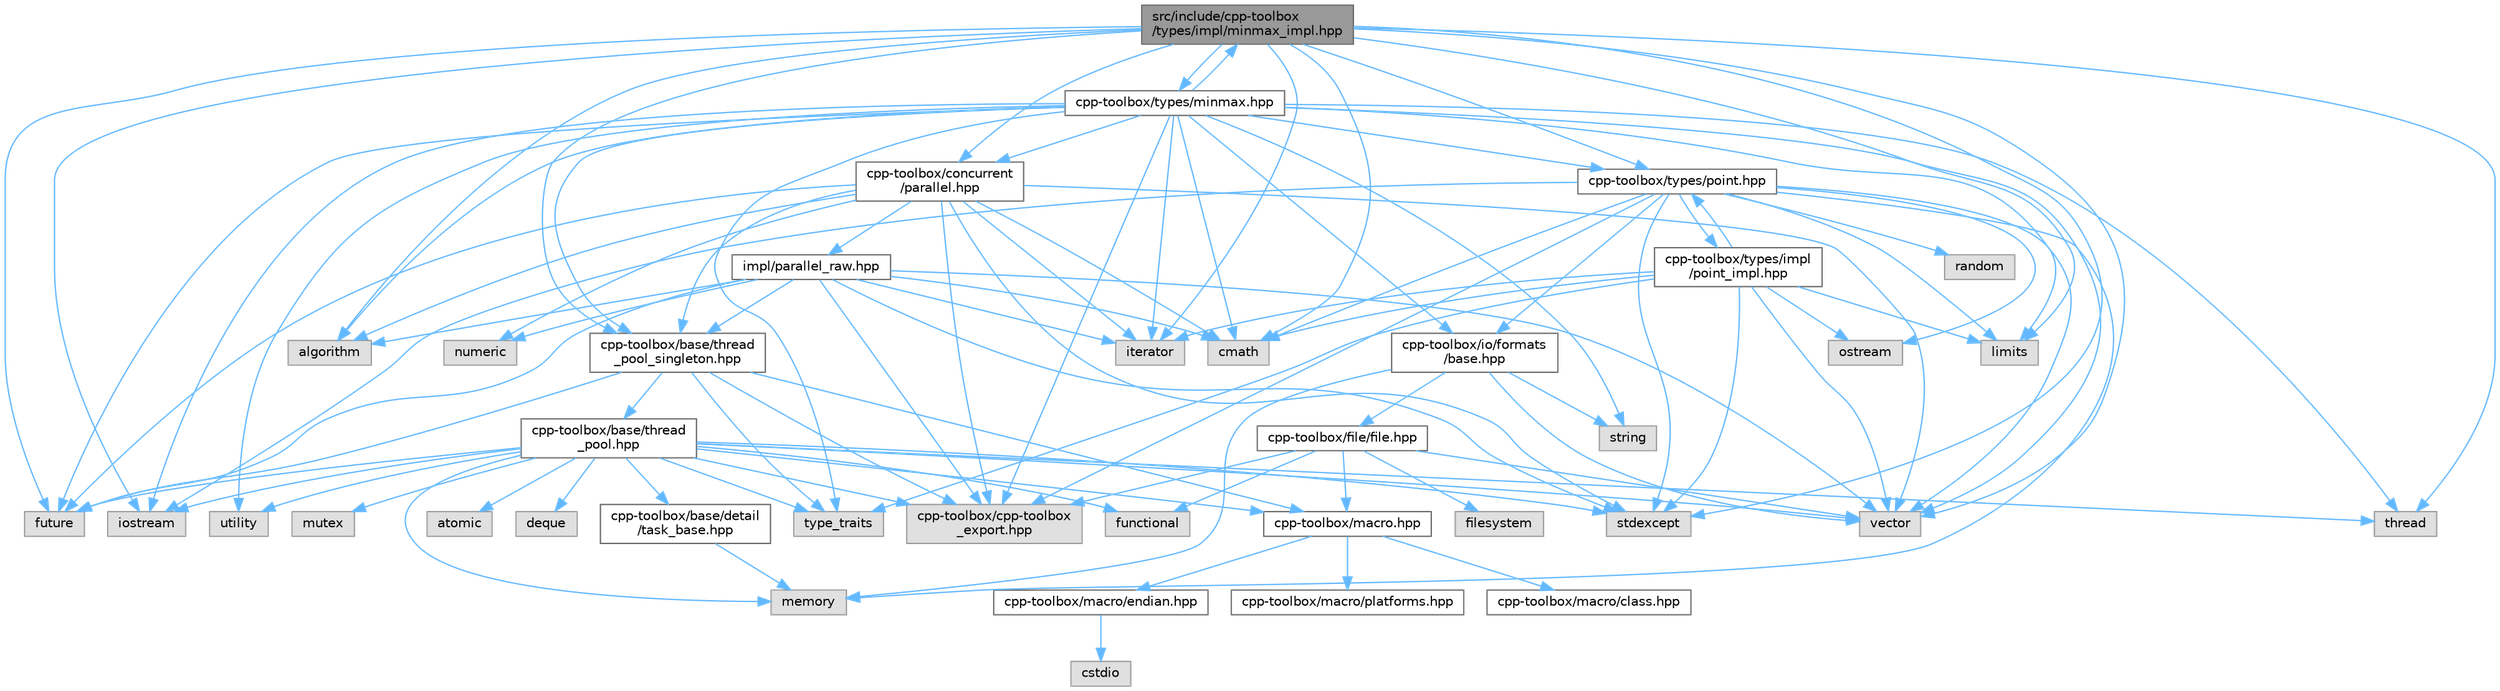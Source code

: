 digraph "src/include/cpp-toolbox/types/impl/minmax_impl.hpp"
{
 // LATEX_PDF_SIZE
  bgcolor="transparent";
  edge [fontname=Helvetica,fontsize=10,labelfontname=Helvetica,labelfontsize=10];
  node [fontname=Helvetica,fontsize=10,shape=box,height=0.2,width=0.4];
  Node1 [id="Node000001",label="src/include/cpp-toolbox\l/types/impl/minmax_impl.hpp",height=0.2,width=0.4,color="gray40", fillcolor="grey60", style="filled", fontcolor="black",tooltip=" "];
  Node1 -> Node2 [id="edge1_Node000001_Node000002",color="steelblue1",style="solid",tooltip=" "];
  Node2 [id="Node000002",label="cpp-toolbox/types/minmax.hpp",height=0.2,width=0.4,color="grey40", fillcolor="white", style="filled",URL="$minmax_8hpp.html",tooltip=" "];
  Node2 -> Node3 [id="edge2_Node000002_Node000003",color="steelblue1",style="solid",tooltip=" "];
  Node3 [id="Node000003",label="algorithm",height=0.2,width=0.4,color="grey60", fillcolor="#E0E0E0", style="filled",tooltip=" "];
  Node2 -> Node4 [id="edge3_Node000002_Node000004",color="steelblue1",style="solid",tooltip=" "];
  Node4 [id="Node000004",label="cmath",height=0.2,width=0.4,color="grey60", fillcolor="#E0E0E0", style="filled",tooltip=" "];
  Node2 -> Node5 [id="edge4_Node000002_Node000005",color="steelblue1",style="solid",tooltip=" "];
  Node5 [id="Node000005",label="future",height=0.2,width=0.4,color="grey60", fillcolor="#E0E0E0", style="filled",tooltip=" "];
  Node2 -> Node6 [id="edge5_Node000002_Node000006",color="steelblue1",style="solid",tooltip=" "];
  Node6 [id="Node000006",label="iostream",height=0.2,width=0.4,color="grey60", fillcolor="#E0E0E0", style="filled",tooltip=" "];
  Node2 -> Node7 [id="edge6_Node000002_Node000007",color="steelblue1",style="solid",tooltip=" "];
  Node7 [id="Node000007",label="iterator",height=0.2,width=0.4,color="grey60", fillcolor="#E0E0E0", style="filled",tooltip=" "];
  Node2 -> Node8 [id="edge7_Node000002_Node000008",color="steelblue1",style="solid",tooltip=" "];
  Node8 [id="Node000008",label="limits",height=0.2,width=0.4,color="grey60", fillcolor="#E0E0E0", style="filled",tooltip=" "];
  Node2 -> Node9 [id="edge8_Node000002_Node000009",color="steelblue1",style="solid",tooltip=" "];
  Node9 [id="Node000009",label="string",height=0.2,width=0.4,color="grey60", fillcolor="#E0E0E0", style="filled",tooltip=" "];
  Node2 -> Node10 [id="edge9_Node000002_Node000010",color="steelblue1",style="solid",tooltip=" "];
  Node10 [id="Node000010",label="thread",height=0.2,width=0.4,color="grey60", fillcolor="#E0E0E0", style="filled",tooltip=" "];
  Node2 -> Node11 [id="edge10_Node000002_Node000011",color="steelblue1",style="solid",tooltip=" "];
  Node11 [id="Node000011",label="type_traits",height=0.2,width=0.4,color="grey60", fillcolor="#E0E0E0", style="filled",tooltip=" "];
  Node2 -> Node12 [id="edge11_Node000002_Node000012",color="steelblue1",style="solid",tooltip=" "];
  Node12 [id="Node000012",label="utility",height=0.2,width=0.4,color="grey60", fillcolor="#E0E0E0", style="filled",tooltip=" "];
  Node2 -> Node13 [id="edge12_Node000002_Node000013",color="steelblue1",style="solid",tooltip=" "];
  Node13 [id="Node000013",label="vector",height=0.2,width=0.4,color="grey60", fillcolor="#E0E0E0", style="filled",tooltip=" "];
  Node2 -> Node14 [id="edge13_Node000002_Node000014",color="steelblue1",style="solid",tooltip=" "];
  Node14 [id="Node000014",label="cpp-toolbox/base/thread\l_pool_singleton.hpp",height=0.2,width=0.4,color="grey40", fillcolor="white", style="filled",URL="$thread__pool__singleton_8hpp.html",tooltip=" "];
  Node14 -> Node5 [id="edge14_Node000014_Node000005",color="steelblue1",style="solid",tooltip=" "];
  Node14 -> Node11 [id="edge15_Node000014_Node000011",color="steelblue1",style="solid",tooltip=" "];
  Node14 -> Node15 [id="edge16_Node000014_Node000015",color="steelblue1",style="solid",tooltip=" "];
  Node15 [id="Node000015",label="cpp-toolbox/cpp-toolbox\l_export.hpp",height=0.2,width=0.4,color="grey60", fillcolor="#E0E0E0", style="filled",tooltip=" "];
  Node14 -> Node16 [id="edge17_Node000014_Node000016",color="steelblue1",style="solid",tooltip=" "];
  Node16 [id="Node000016",label="cpp-toolbox/macro.hpp",height=0.2,width=0.4,color="grey40", fillcolor="white", style="filled",URL="$macro_8hpp.html",tooltip="通用的编译器、平台、架构检测和实用宏定义 / Common macros for compiler, platform, architecture detection and utility macro..."];
  Node16 -> Node17 [id="edge18_Node000016_Node000017",color="steelblue1",style="solid",tooltip=" "];
  Node17 [id="Node000017",label="cpp-toolbox/macro/class.hpp",height=0.2,width=0.4,color="grey40", fillcolor="white", style="filled",URL="$class_8hpp.html",tooltip=" "];
  Node16 -> Node18 [id="edge19_Node000016_Node000018",color="steelblue1",style="solid",tooltip=" "];
  Node18 [id="Node000018",label="cpp-toolbox/macro/endian.hpp",height=0.2,width=0.4,color="grey40", fillcolor="white", style="filled",URL="$endian_8hpp.html",tooltip=" "];
  Node18 -> Node19 [id="edge20_Node000018_Node000019",color="steelblue1",style="solid",tooltip=" "];
  Node19 [id="Node000019",label="cstdio",height=0.2,width=0.4,color="grey60", fillcolor="#E0E0E0", style="filled",tooltip=" "];
  Node16 -> Node20 [id="edge21_Node000016_Node000020",color="steelblue1",style="solid",tooltip=" "];
  Node20 [id="Node000020",label="cpp-toolbox/macro/platforms.hpp",height=0.2,width=0.4,color="grey40", fillcolor="white", style="filled",URL="$platforms_8hpp.html",tooltip=" "];
  Node14 -> Node21 [id="edge22_Node000014_Node000021",color="steelblue1",style="solid",tooltip=" "];
  Node21 [id="Node000021",label="cpp-toolbox/base/thread\l_pool.hpp",height=0.2,width=0.4,color="grey40", fillcolor="white", style="filled",URL="$thread__pool_8hpp.html",tooltip=" "];
  Node21 -> Node22 [id="edge23_Node000021_Node000022",color="steelblue1",style="solid",tooltip=" "];
  Node22 [id="Node000022",label="atomic",height=0.2,width=0.4,color="grey60", fillcolor="#E0E0E0", style="filled",tooltip=" "];
  Node21 -> Node23 [id="edge24_Node000021_Node000023",color="steelblue1",style="solid",tooltip=" "];
  Node23 [id="Node000023",label="deque",height=0.2,width=0.4,color="grey60", fillcolor="#E0E0E0", style="filled",tooltip=" "];
  Node21 -> Node24 [id="edge25_Node000021_Node000024",color="steelblue1",style="solid",tooltip=" "];
  Node24 [id="Node000024",label="functional",height=0.2,width=0.4,color="grey60", fillcolor="#E0E0E0", style="filled",tooltip=" "];
  Node21 -> Node5 [id="edge26_Node000021_Node000005",color="steelblue1",style="solid",tooltip=" "];
  Node21 -> Node6 [id="edge27_Node000021_Node000006",color="steelblue1",style="solid",tooltip=" "];
  Node21 -> Node25 [id="edge28_Node000021_Node000025",color="steelblue1",style="solid",tooltip=" "];
  Node25 [id="Node000025",label="memory",height=0.2,width=0.4,color="grey60", fillcolor="#E0E0E0", style="filled",tooltip=" "];
  Node21 -> Node26 [id="edge29_Node000021_Node000026",color="steelblue1",style="solid",tooltip=" "];
  Node26 [id="Node000026",label="mutex",height=0.2,width=0.4,color="grey60", fillcolor="#E0E0E0", style="filled",tooltip=" "];
  Node21 -> Node27 [id="edge30_Node000021_Node000027",color="steelblue1",style="solid",tooltip=" "];
  Node27 [id="Node000027",label="stdexcept",height=0.2,width=0.4,color="grey60", fillcolor="#E0E0E0", style="filled",tooltip=" "];
  Node21 -> Node10 [id="edge31_Node000021_Node000010",color="steelblue1",style="solid",tooltip=" "];
  Node21 -> Node11 [id="edge32_Node000021_Node000011",color="steelblue1",style="solid",tooltip=" "];
  Node21 -> Node12 [id="edge33_Node000021_Node000012",color="steelblue1",style="solid",tooltip=" "];
  Node21 -> Node13 [id="edge34_Node000021_Node000013",color="steelblue1",style="solid",tooltip=" "];
  Node21 -> Node28 [id="edge35_Node000021_Node000028",color="steelblue1",style="solid",tooltip=" "];
  Node28 [id="Node000028",label="cpp-toolbox/base/detail\l/task_base.hpp",height=0.2,width=0.4,color="grey40", fillcolor="white", style="filled",URL="$task__base_8hpp.html",tooltip=" "];
  Node28 -> Node25 [id="edge36_Node000028_Node000025",color="steelblue1",style="solid",tooltip=" "];
  Node21 -> Node15 [id="edge37_Node000021_Node000015",color="steelblue1",style="solid",tooltip=" "];
  Node21 -> Node16 [id="edge38_Node000021_Node000016",color="steelblue1",style="solid",tooltip=" "];
  Node2 -> Node29 [id="edge39_Node000002_Node000029",color="steelblue1",style="solid",tooltip=" "];
  Node29 [id="Node000029",label="cpp-toolbox/concurrent\l/parallel.hpp",height=0.2,width=0.4,color="grey40", fillcolor="white", style="filled",URL="$parallel_8hpp.html",tooltip=" "];
  Node29 -> Node3 [id="edge40_Node000029_Node000003",color="steelblue1",style="solid",tooltip=" "];
  Node29 -> Node4 [id="edge41_Node000029_Node000004",color="steelblue1",style="solid",tooltip=" "];
  Node29 -> Node5 [id="edge42_Node000029_Node000005",color="steelblue1",style="solid",tooltip=" "];
  Node29 -> Node7 [id="edge43_Node000029_Node000007",color="steelblue1",style="solid",tooltip=" "];
  Node29 -> Node30 [id="edge44_Node000029_Node000030",color="steelblue1",style="solid",tooltip=" "];
  Node30 [id="Node000030",label="numeric",height=0.2,width=0.4,color="grey60", fillcolor="#E0E0E0", style="filled",tooltip=" "];
  Node29 -> Node27 [id="edge45_Node000029_Node000027",color="steelblue1",style="solid",tooltip=" "];
  Node29 -> Node13 [id="edge46_Node000029_Node000013",color="steelblue1",style="solid",tooltip=" "];
  Node29 -> Node15 [id="edge47_Node000029_Node000015",color="steelblue1",style="solid",tooltip=" "];
  Node29 -> Node14 [id="edge48_Node000029_Node000014",color="steelblue1",style="solid",tooltip=" "];
  Node29 -> Node31 [id="edge49_Node000029_Node000031",color="steelblue1",style="solid",tooltip=" "];
  Node31 [id="Node000031",label="impl/parallel_raw.hpp",height=0.2,width=0.4,color="grey40", fillcolor="white", style="filled",URL="$parallel__raw_8hpp.html",tooltip=" "];
  Node31 -> Node3 [id="edge50_Node000031_Node000003",color="steelblue1",style="solid",tooltip=" "];
  Node31 -> Node4 [id="edge51_Node000031_Node000004",color="steelblue1",style="solid",tooltip=" "];
  Node31 -> Node5 [id="edge52_Node000031_Node000005",color="steelblue1",style="solid",tooltip=" "];
  Node31 -> Node7 [id="edge53_Node000031_Node000007",color="steelblue1",style="solid",tooltip=" "];
  Node31 -> Node30 [id="edge54_Node000031_Node000030",color="steelblue1",style="solid",tooltip=" "];
  Node31 -> Node27 [id="edge55_Node000031_Node000027",color="steelblue1",style="solid",tooltip=" "];
  Node31 -> Node13 [id="edge56_Node000031_Node000013",color="steelblue1",style="solid",tooltip=" "];
  Node31 -> Node14 [id="edge57_Node000031_Node000014",color="steelblue1",style="solid",tooltip=" "];
  Node31 -> Node15 [id="edge58_Node000031_Node000015",color="steelblue1",style="solid",tooltip=" "];
  Node2 -> Node15 [id="edge59_Node000002_Node000015",color="steelblue1",style="solid",tooltip=" "];
  Node2 -> Node32 [id="edge60_Node000002_Node000032",color="steelblue1",style="solid",tooltip=" "];
  Node32 [id="Node000032",label="cpp-toolbox/io/formats\l/base.hpp",height=0.2,width=0.4,color="grey40", fillcolor="white", style="filled",URL="$io_2formats_2base_8hpp.html",tooltip=" "];
  Node32 -> Node25 [id="edge61_Node000032_Node000025",color="steelblue1",style="solid",tooltip=" "];
  Node32 -> Node9 [id="edge62_Node000032_Node000009",color="steelblue1",style="solid",tooltip=" "];
  Node32 -> Node13 [id="edge63_Node000032_Node000013",color="steelblue1",style="solid",tooltip=" "];
  Node32 -> Node33 [id="edge64_Node000032_Node000033",color="steelblue1",style="solid",tooltip=" "];
  Node33 [id="Node000033",label="cpp-toolbox/file/file.hpp",height=0.2,width=0.4,color="grey40", fillcolor="white", style="filled",URL="$file_8hpp.html",tooltip=" "];
  Node33 -> Node34 [id="edge65_Node000033_Node000034",color="steelblue1",style="solid",tooltip=" "];
  Node34 [id="Node000034",label="filesystem",height=0.2,width=0.4,color="grey60", fillcolor="#E0E0E0", style="filled",tooltip=" "];
  Node33 -> Node24 [id="edge66_Node000033_Node000024",color="steelblue1",style="solid",tooltip=" "];
  Node33 -> Node13 [id="edge67_Node000033_Node000013",color="steelblue1",style="solid",tooltip=" "];
  Node33 -> Node15 [id="edge68_Node000033_Node000015",color="steelblue1",style="solid",tooltip=" "];
  Node33 -> Node16 [id="edge69_Node000033_Node000016",color="steelblue1",style="solid",tooltip=" "];
  Node2 -> Node35 [id="edge70_Node000002_Node000035",color="steelblue1",style="solid",tooltip=" "];
  Node35 [id="Node000035",label="cpp-toolbox/types/point.hpp",height=0.2,width=0.4,color="grey40", fillcolor="white", style="filled",URL="$point_8hpp.html",tooltip=" "];
  Node35 -> Node4 [id="edge71_Node000035_Node000004",color="steelblue1",style="solid",tooltip=" "];
  Node35 -> Node6 [id="edge72_Node000035_Node000006",color="steelblue1",style="solid",tooltip=" "];
  Node35 -> Node8 [id="edge73_Node000035_Node000008",color="steelblue1",style="solid",tooltip=" "];
  Node35 -> Node25 [id="edge74_Node000035_Node000025",color="steelblue1",style="solid",tooltip=" "];
  Node35 -> Node36 [id="edge75_Node000035_Node000036",color="steelblue1",style="solid",tooltip=" "];
  Node36 [id="Node000036",label="ostream",height=0.2,width=0.4,color="grey60", fillcolor="#E0E0E0", style="filled",tooltip=" "];
  Node35 -> Node37 [id="edge76_Node000035_Node000037",color="steelblue1",style="solid",tooltip=" "];
  Node37 [id="Node000037",label="random",height=0.2,width=0.4,color="grey60", fillcolor="#E0E0E0", style="filled",tooltip=" "];
  Node35 -> Node27 [id="edge77_Node000035_Node000027",color="steelblue1",style="solid",tooltip=" "];
  Node35 -> Node13 [id="edge78_Node000035_Node000013",color="steelblue1",style="solid",tooltip=" "];
  Node35 -> Node15 [id="edge79_Node000035_Node000015",color="steelblue1",style="solid",tooltip=" "];
  Node35 -> Node32 [id="edge80_Node000035_Node000032",color="steelblue1",style="solid",tooltip=" "];
  Node35 -> Node38 [id="edge81_Node000035_Node000038",color="steelblue1",style="solid",tooltip=" "];
  Node38 [id="Node000038",label="cpp-toolbox/types/impl\l/point_impl.hpp",height=0.2,width=0.4,color="grey40", fillcolor="white", style="filled",URL="$point__impl_8hpp.html",tooltip=" "];
  Node38 -> Node4 [id="edge82_Node000038_Node000004",color="steelblue1",style="solid",tooltip=" "];
  Node38 -> Node7 [id="edge83_Node000038_Node000007",color="steelblue1",style="solid",tooltip=" "];
  Node38 -> Node8 [id="edge84_Node000038_Node000008",color="steelblue1",style="solid",tooltip=" "];
  Node38 -> Node36 [id="edge85_Node000038_Node000036",color="steelblue1",style="solid",tooltip=" "];
  Node38 -> Node27 [id="edge86_Node000038_Node000027",color="steelblue1",style="solid",tooltip=" "];
  Node38 -> Node11 [id="edge87_Node000038_Node000011",color="steelblue1",style="solid",tooltip=" "];
  Node38 -> Node13 [id="edge88_Node000038_Node000013",color="steelblue1",style="solid",tooltip=" "];
  Node38 -> Node35 [id="edge89_Node000038_Node000035",color="steelblue1",style="solid",tooltip=" "];
  Node2 -> Node1 [id="edge90_Node000002_Node000001",color="steelblue1",style="solid",tooltip=" "];
  Node1 -> Node3 [id="edge91_Node000001_Node000003",color="steelblue1",style="solid",tooltip=" "];
  Node1 -> Node4 [id="edge92_Node000001_Node000004",color="steelblue1",style="solid",tooltip=" "];
  Node1 -> Node5 [id="edge93_Node000001_Node000005",color="steelblue1",style="solid",tooltip=" "];
  Node1 -> Node6 [id="edge94_Node000001_Node000006",color="steelblue1",style="solid",tooltip=" "];
  Node1 -> Node7 [id="edge95_Node000001_Node000007",color="steelblue1",style="solid",tooltip=" "];
  Node1 -> Node8 [id="edge96_Node000001_Node000008",color="steelblue1",style="solid",tooltip=" "];
  Node1 -> Node27 [id="edge97_Node000001_Node000027",color="steelblue1",style="solid",tooltip=" "];
  Node1 -> Node10 [id="edge98_Node000001_Node000010",color="steelblue1",style="solid",tooltip=" "];
  Node1 -> Node13 [id="edge99_Node000001_Node000013",color="steelblue1",style="solid",tooltip=" "];
  Node1 -> Node14 [id="edge100_Node000001_Node000014",color="steelblue1",style="solid",tooltip=" "];
  Node1 -> Node29 [id="edge101_Node000001_Node000029",color="steelblue1",style="solid",tooltip=" "];
  Node1 -> Node35 [id="edge102_Node000001_Node000035",color="steelblue1",style="solid",tooltip=" "];
}
